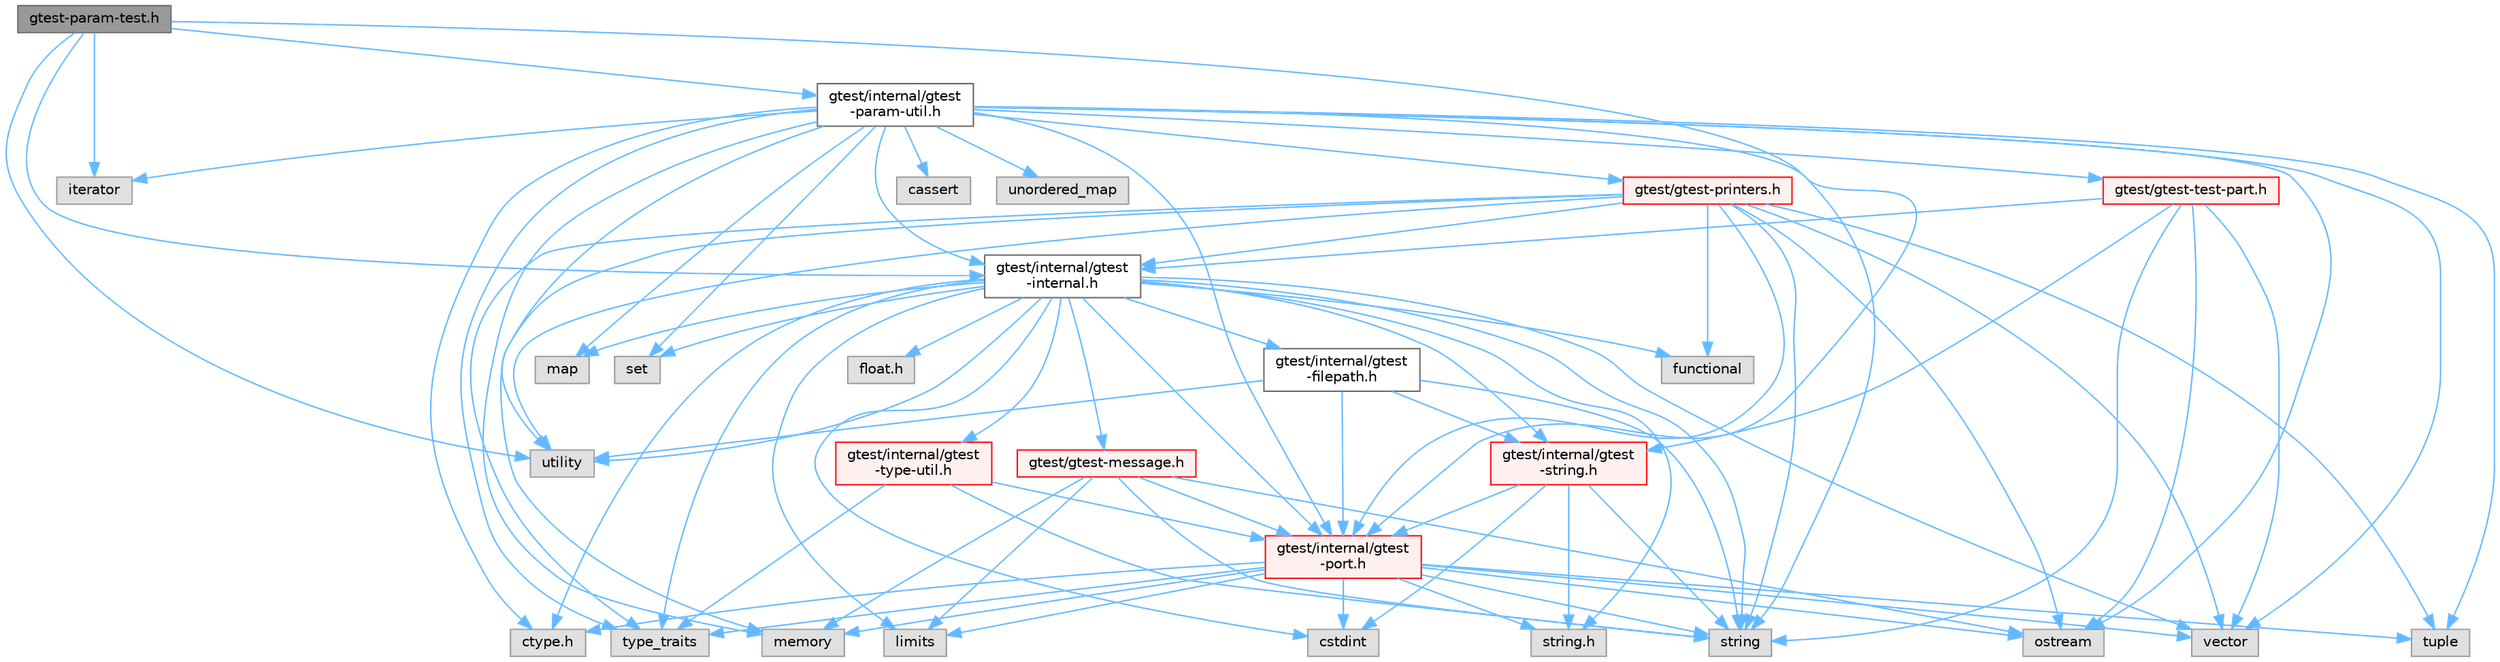 digraph "gtest-param-test.h"
{
 // LATEX_PDF_SIZE
  bgcolor="transparent";
  edge [fontname=Helvetica,fontsize=10,labelfontname=Helvetica,labelfontsize=10];
  node [fontname=Helvetica,fontsize=10,shape=box,height=0.2,width=0.4];
  Node1 [id="Node000001",label="gtest-param-test.h",height=0.2,width=0.4,color="gray40", fillcolor="grey60", style="filled", fontcolor="black",tooltip=" "];
  Node1 -> Node2 [id="edge1_Node000001_Node000002",color="steelblue1",style="solid",tooltip=" "];
  Node2 [id="Node000002",label="iterator",height=0.2,width=0.4,color="grey60", fillcolor="#E0E0E0", style="filled",tooltip=" "];
  Node1 -> Node3 [id="edge2_Node000001_Node000003",color="steelblue1",style="solid",tooltip=" "];
  Node3 [id="Node000003",label="utility",height=0.2,width=0.4,color="grey60", fillcolor="#E0E0E0", style="filled",tooltip=" "];
  Node1 -> Node4 [id="edge3_Node000001_Node000004",color="steelblue1",style="solid",tooltip=" "];
  Node4 [id="Node000004",label="gtest/internal/gtest\l-internal.h",height=0.2,width=0.4,color="grey40", fillcolor="white", style="filled",URL="$gtest-internal_8h.html",tooltip=" "];
  Node4 -> Node5 [id="edge4_Node000004_Node000005",color="steelblue1",style="solid",tooltip=" "];
  Node5 [id="Node000005",label="gtest/internal/gtest\l-port.h",height=0.2,width=0.4,color="red", fillcolor="#FFF0F0", style="filled",URL="$gtest-port_8h.html",tooltip=" "];
  Node5 -> Node7 [id="edge5_Node000005_Node000007",color="steelblue1",style="solid",tooltip=" "];
  Node7 [id="Node000007",label="ctype.h",height=0.2,width=0.4,color="grey60", fillcolor="#E0E0E0", style="filled",tooltip=" "];
  Node5 -> Node11 [id="edge6_Node000005_Node000011",color="steelblue1",style="solid",tooltip=" "];
  Node11 [id="Node000011",label="string.h",height=0.2,width=0.4,color="grey60", fillcolor="#E0E0E0", style="filled",tooltip=" "];
  Node5 -> Node13 [id="edge7_Node000005_Node000013",color="steelblue1",style="solid",tooltip=" "];
  Node13 [id="Node000013",label="cstdint",height=0.2,width=0.4,color="grey60", fillcolor="#E0E0E0", style="filled",tooltip=" "];
  Node5 -> Node15 [id="edge8_Node000005_Node000015",color="steelblue1",style="solid",tooltip=" "];
  Node15 [id="Node000015",label="limits",height=0.2,width=0.4,color="grey60", fillcolor="#E0E0E0", style="filled",tooltip=" "];
  Node5 -> Node17 [id="edge9_Node000005_Node000017",color="steelblue1",style="solid",tooltip=" "];
  Node17 [id="Node000017",label="memory",height=0.2,width=0.4,color="grey60", fillcolor="#E0E0E0", style="filled",tooltip=" "];
  Node5 -> Node18 [id="edge10_Node000005_Node000018",color="steelblue1",style="solid",tooltip=" "];
  Node18 [id="Node000018",label="ostream",height=0.2,width=0.4,color="grey60", fillcolor="#E0E0E0", style="filled",tooltip=" "];
  Node5 -> Node19 [id="edge11_Node000005_Node000019",color="steelblue1",style="solid",tooltip=" "];
  Node19 [id="Node000019",label="string",height=0.2,width=0.4,color="grey60", fillcolor="#E0E0E0", style="filled",tooltip=" "];
  Node5 -> Node20 [id="edge12_Node000005_Node000020",color="steelblue1",style="solid",tooltip=" "];
  Node20 [id="Node000020",label="tuple",height=0.2,width=0.4,color="grey60", fillcolor="#E0E0E0", style="filled",tooltip=" "];
  Node5 -> Node21 [id="edge13_Node000005_Node000021",color="steelblue1",style="solid",tooltip=" "];
  Node21 [id="Node000021",label="type_traits",height=0.2,width=0.4,color="grey60", fillcolor="#E0E0E0", style="filled",tooltip=" "];
  Node5 -> Node22 [id="edge14_Node000005_Node000022",color="steelblue1",style="solid",tooltip=" "];
  Node22 [id="Node000022",label="vector",height=0.2,width=0.4,color="grey60", fillcolor="#E0E0E0", style="filled",tooltip=" "];
  Node4 -> Node7 [id="edge15_Node000004_Node000007",color="steelblue1",style="solid",tooltip=" "];
  Node4 -> Node31 [id="edge16_Node000004_Node000031",color="steelblue1",style="solid",tooltip=" "];
  Node31 [id="Node000031",label="float.h",height=0.2,width=0.4,color="grey60", fillcolor="#E0E0E0", style="filled",tooltip=" "];
  Node4 -> Node11 [id="edge17_Node000004_Node000011",color="steelblue1",style="solid",tooltip=" "];
  Node4 -> Node13 [id="edge18_Node000004_Node000013",color="steelblue1",style="solid",tooltip=" "];
  Node4 -> Node32 [id="edge19_Node000004_Node000032",color="steelblue1",style="solid",tooltip=" "];
  Node32 [id="Node000032",label="functional",height=0.2,width=0.4,color="grey60", fillcolor="#E0E0E0", style="filled",tooltip=" "];
  Node4 -> Node15 [id="edge20_Node000004_Node000015",color="steelblue1",style="solid",tooltip=" "];
  Node4 -> Node33 [id="edge21_Node000004_Node000033",color="steelblue1",style="solid",tooltip=" "];
  Node33 [id="Node000033",label="map",height=0.2,width=0.4,color="grey60", fillcolor="#E0E0E0", style="filled",tooltip=" "];
  Node4 -> Node34 [id="edge22_Node000004_Node000034",color="steelblue1",style="solid",tooltip=" "];
  Node34 [id="Node000034",label="set",height=0.2,width=0.4,color="grey60", fillcolor="#E0E0E0", style="filled",tooltip=" "];
  Node4 -> Node19 [id="edge23_Node000004_Node000019",color="steelblue1",style="solid",tooltip=" "];
  Node4 -> Node21 [id="edge24_Node000004_Node000021",color="steelblue1",style="solid",tooltip=" "];
  Node4 -> Node3 [id="edge25_Node000004_Node000003",color="steelblue1",style="solid",tooltip=" "];
  Node4 -> Node22 [id="edge26_Node000004_Node000022",color="steelblue1",style="solid",tooltip=" "];
  Node4 -> Node35 [id="edge27_Node000004_Node000035",color="steelblue1",style="solid",tooltip=" "];
  Node35 [id="Node000035",label="gtest/gtest-message.h",height=0.2,width=0.4,color="red", fillcolor="#FFF0F0", style="filled",URL="$gtest-message_8h.html",tooltip=" "];
  Node35 -> Node15 [id="edge28_Node000035_Node000015",color="steelblue1",style="solid",tooltip=" "];
  Node35 -> Node17 [id="edge29_Node000035_Node000017",color="steelblue1",style="solid",tooltip=" "];
  Node35 -> Node18 [id="edge30_Node000035_Node000018",color="steelblue1",style="solid",tooltip=" "];
  Node35 -> Node19 [id="edge31_Node000035_Node000019",color="steelblue1",style="solid",tooltip=" "];
  Node35 -> Node5 [id="edge32_Node000035_Node000005",color="steelblue1",style="solid",tooltip=" "];
  Node4 -> Node37 [id="edge33_Node000004_Node000037",color="steelblue1",style="solid",tooltip=" "];
  Node37 [id="Node000037",label="gtest/internal/gtest\l-filepath.h",height=0.2,width=0.4,color="grey40", fillcolor="white", style="filled",URL="$gtest-filepath_8h.html",tooltip=" "];
  Node37 -> Node19 [id="edge34_Node000037_Node000019",color="steelblue1",style="solid",tooltip=" "];
  Node37 -> Node3 [id="edge35_Node000037_Node000003",color="steelblue1",style="solid",tooltip=" "];
  Node37 -> Node5 [id="edge36_Node000037_Node000005",color="steelblue1",style="solid",tooltip=" "];
  Node37 -> Node38 [id="edge37_Node000037_Node000038",color="steelblue1",style="solid",tooltip=" "];
  Node38 [id="Node000038",label="gtest/internal/gtest\l-string.h",height=0.2,width=0.4,color="red", fillcolor="#FFF0F0", style="filled",URL="$gtest-string_8h.html",tooltip=" "];
  Node38 -> Node11 [id="edge38_Node000038_Node000011",color="steelblue1",style="solid",tooltip=" "];
  Node38 -> Node13 [id="edge39_Node000038_Node000013",color="steelblue1",style="solid",tooltip=" "];
  Node38 -> Node19 [id="edge40_Node000038_Node000019",color="steelblue1",style="solid",tooltip=" "];
  Node38 -> Node5 [id="edge41_Node000038_Node000005",color="steelblue1",style="solid",tooltip=" "];
  Node4 -> Node38 [id="edge42_Node000004_Node000038",color="steelblue1",style="solid",tooltip=" "];
  Node4 -> Node39 [id="edge43_Node000004_Node000039",color="steelblue1",style="solid",tooltip=" "];
  Node39 [id="Node000039",label="gtest/internal/gtest\l-type-util.h",height=0.2,width=0.4,color="red", fillcolor="#FFF0F0", style="filled",URL="$gtest-type-util_8h.html",tooltip=" "];
  Node39 -> Node19 [id="edge44_Node000039_Node000019",color="steelblue1",style="solid",tooltip=" "];
  Node39 -> Node21 [id="edge45_Node000039_Node000021",color="steelblue1",style="solid",tooltip=" "];
  Node39 -> Node5 [id="edge46_Node000039_Node000005",color="steelblue1",style="solid",tooltip=" "];
  Node1 -> Node40 [id="edge47_Node000001_Node000040",color="steelblue1",style="solid",tooltip=" "];
  Node40 [id="Node000040",label="gtest/internal/gtest\l-param-util.h",height=0.2,width=0.4,color="grey40", fillcolor="white", style="filled",URL="$gtest-param-util_8h.html",tooltip=" "];
  Node40 -> Node7 [id="edge48_Node000040_Node000007",color="steelblue1",style="solid",tooltip=" "];
  Node40 -> Node41 [id="edge49_Node000040_Node000041",color="steelblue1",style="solid",tooltip=" "];
  Node41 [id="Node000041",label="cassert",height=0.2,width=0.4,color="grey60", fillcolor="#E0E0E0", style="filled",tooltip=" "];
  Node40 -> Node2 [id="edge50_Node000040_Node000002",color="steelblue1",style="solid",tooltip=" "];
  Node40 -> Node33 [id="edge51_Node000040_Node000033",color="steelblue1",style="solid",tooltip=" "];
  Node40 -> Node17 [id="edge52_Node000040_Node000017",color="steelblue1",style="solid",tooltip=" "];
  Node40 -> Node18 [id="edge53_Node000040_Node000018",color="steelblue1",style="solid",tooltip=" "];
  Node40 -> Node34 [id="edge54_Node000040_Node000034",color="steelblue1",style="solid",tooltip=" "];
  Node40 -> Node19 [id="edge55_Node000040_Node000019",color="steelblue1",style="solid",tooltip=" "];
  Node40 -> Node20 [id="edge56_Node000040_Node000020",color="steelblue1",style="solid",tooltip=" "];
  Node40 -> Node21 [id="edge57_Node000040_Node000021",color="steelblue1",style="solid",tooltip=" "];
  Node40 -> Node42 [id="edge58_Node000040_Node000042",color="steelblue1",style="solid",tooltip=" "];
  Node42 [id="Node000042",label="unordered_map",height=0.2,width=0.4,color="grey60", fillcolor="#E0E0E0", style="filled",tooltip=" "];
  Node40 -> Node3 [id="edge59_Node000040_Node000003",color="steelblue1",style="solid",tooltip=" "];
  Node40 -> Node22 [id="edge60_Node000040_Node000022",color="steelblue1",style="solid",tooltip=" "];
  Node40 -> Node43 [id="edge61_Node000040_Node000043",color="steelblue1",style="solid",tooltip=" "];
  Node43 [id="Node000043",label="gtest/gtest-printers.h",height=0.2,width=0.4,color="red", fillcolor="#FFF0F0", style="filled",URL="$gtest-printers_8h.html",tooltip=" "];
  Node43 -> Node32 [id="edge62_Node000043_Node000032",color="steelblue1",style="solid",tooltip=" "];
  Node43 -> Node17 [id="edge63_Node000043_Node000017",color="steelblue1",style="solid",tooltip=" "];
  Node43 -> Node18 [id="edge64_Node000043_Node000018",color="steelblue1",style="solid",tooltip=" "];
  Node43 -> Node19 [id="edge65_Node000043_Node000019",color="steelblue1",style="solid",tooltip=" "];
  Node43 -> Node20 [id="edge66_Node000043_Node000020",color="steelblue1",style="solid",tooltip=" "];
  Node43 -> Node21 [id="edge67_Node000043_Node000021",color="steelblue1",style="solid",tooltip=" "];
  Node43 -> Node3 [id="edge68_Node000043_Node000003",color="steelblue1",style="solid",tooltip=" "];
  Node43 -> Node22 [id="edge69_Node000043_Node000022",color="steelblue1",style="solid",tooltip=" "];
  Node43 -> Node4 [id="edge70_Node000043_Node000004",color="steelblue1",style="solid",tooltip=" "];
  Node43 -> Node5 [id="edge71_Node000043_Node000005",color="steelblue1",style="solid",tooltip=" "];
  Node40 -> Node45 [id="edge72_Node000040_Node000045",color="steelblue1",style="solid",tooltip=" "];
  Node45 [id="Node000045",label="gtest/gtest-test-part.h",height=0.2,width=0.4,color="red", fillcolor="#FFF0F0", style="filled",URL="$gtest-test-part_8h.html",tooltip=" "];
  Node45 -> Node18 [id="edge73_Node000045_Node000018",color="steelblue1",style="solid",tooltip=" "];
  Node45 -> Node19 [id="edge74_Node000045_Node000019",color="steelblue1",style="solid",tooltip=" "];
  Node45 -> Node22 [id="edge75_Node000045_Node000022",color="steelblue1",style="solid",tooltip=" "];
  Node45 -> Node4 [id="edge76_Node000045_Node000004",color="steelblue1",style="solid",tooltip=" "];
  Node45 -> Node38 [id="edge77_Node000045_Node000038",color="steelblue1",style="solid",tooltip=" "];
  Node40 -> Node4 [id="edge78_Node000040_Node000004",color="steelblue1",style="solid",tooltip=" "];
  Node40 -> Node5 [id="edge79_Node000040_Node000005",color="steelblue1",style="solid",tooltip=" "];
  Node1 -> Node5 [id="edge80_Node000001_Node000005",color="steelblue1",style="solid",tooltip=" "];
}
